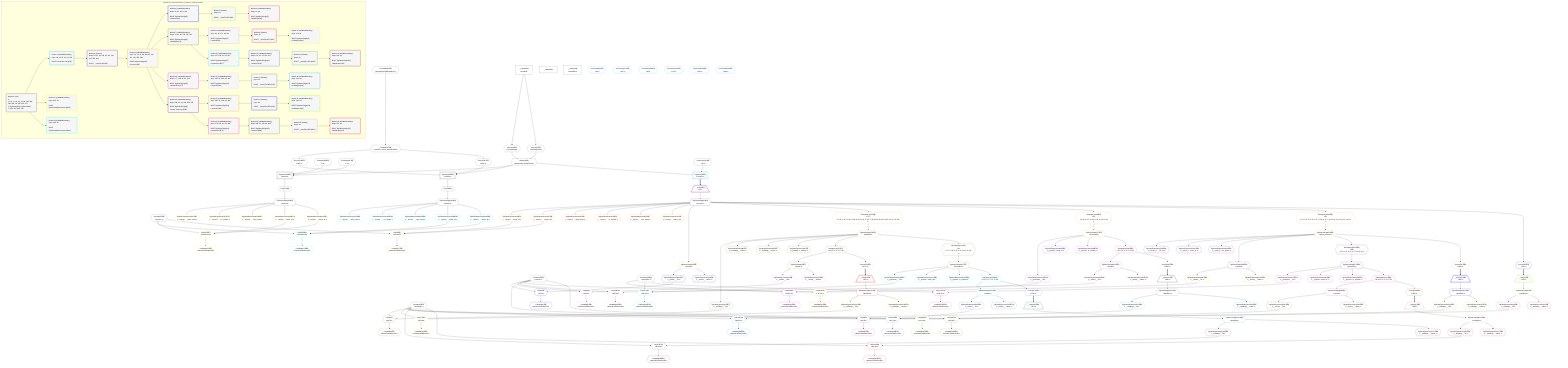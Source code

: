 %%{init: {'themeVariables': { 'fontSize': '12px'}}}%%
graph TD
    classDef path fill:#eee,stroke:#000,color:#000
    classDef plan fill:#fff,stroke-width:1px,color:#000
    classDef itemplan fill:#fff,stroke-width:2px,color:#000
    classDef unbatchedplan fill:#dff,stroke-width:1px,color:#000
    classDef sideeffectplan fill:#fcc,stroke-width:2px,color:#000
    classDef bucket fill:#f6f6f6,color:#000,stroke-width:2px,text-align:left


    %% plan dependencies
    PgSelect320[["PgSelect[320∈0]<br />ᐸhousesᐳ"]]:::plan
    Object18{{"Object[18∈0]<br />ᐸ{pgSettings,withPgClient}ᐳ"}}:::plan
    Constant380{{"Constant[380∈0]<br />ᐸ2ᐳ"}}:::plan
    Constant381{{"Constant[381∈0]<br />ᐸ3ᐳ"}}:::plan
    Object18 & Constant380 & Constant381 --> PgSelect320
    PgSelect338[["PgSelect[338∈0]<br />ᐸhousesᐳ"]]:::plan
    Access336{{"Access[336∈0]<br />ᐸ335.1ᐳ"}}:::plan
    Access337{{"Access[337∈0]<br />ᐸ335.2ᐳ"}}:::plan
    Object18 & Access336 & Access337 --> PgSelect338
    Access16{{"Access[16∈0]<br />ᐸ3.pgSettingsᐳ"}}:::plan
    Access17{{"Access[17∈0]<br />ᐸ3.withPgClientᐳ"}}:::plan
    Access16 & Access17 --> Object18
    __Value3["__Value[3∈0]<br />ᐸcontextᐳ"]:::plan
    __Value3 --> Access16
    __Value3 --> Access17
    First324{{"First[324∈0]"}}:::plan
    PgSelect320 --> First324
    PgSelectSingle325{{"PgSelectSingle[325∈0]<br />ᐸhousesᐳ"}}:::plan
    First324 --> PgSelectSingle325
    Lambda335{{"Lambda[335∈0]<br />ᐸspecifier_House_base64JSONᐳ"}}:::plan
    Constant382{{"Constant[382∈0]<br />ᐸ'WyJob3VzZXMiLDIsM10='ᐳ"}}:::plan
    Constant382 --> Lambda335
    Lambda335 --> Access336
    Lambda335 --> Access337
    First342{{"First[342∈0]"}}:::plan
    PgSelect338 --> First342
    PgSelectSingle343{{"PgSelectSingle[343∈0]<br />ᐸhousesᐳ"}}:::plan
    First342 --> PgSelectSingle343
    __Value0["__Value[0∈0]"]:::plan
    __Value5["__Value[5∈0]<br />ᐸrootValueᐳ"]:::plan
    Connection19{{"Connection[19∈0]<br />ᐸ15ᐳ"}}:::plan
    Constant23{{"Constant[23∈0]<br />ᐸ'houses'ᐳ"}}:::plan
    Constant41{{"Constant[41∈0]<br />ᐸ'streets'ᐳ"}}:::plan
    Constant64{{"Constant[64∈0]<br />ᐸ'buildings'ᐳ"}}:::plan
    Constant128{{"Constant[128∈0]<br />ᐸ'properties'ᐳ"}}:::plan
    List350{{"List[350∈28]<br />ᐸ23,348,349ᐳ"}}:::plan
    PgClassExpression348{{"PgClassExpression[348∈28]<br />ᐸ__houses__.”street_id”ᐳ"}}:::plan
    PgClassExpression349{{"PgClassExpression[349∈28]<br />ᐸ__houses__...operty_id”ᐳ"}}:::plan
    Constant23 & PgClassExpression348 & PgClassExpression349 --> List350
    PgClassExpression344{{"PgClassExpression[344∈28]<br />ᐸ__houses__...ding_name”ᐳ"}}:::plan
    PgSelectSingle343 --> PgClassExpression344
    PgClassExpression345{{"PgClassExpression[345∈28]<br />ᐸ__houses__...or_number”ᐳ"}}:::plan
    PgSelectSingle343 --> PgClassExpression345
    PgClassExpression346{{"PgClassExpression[346∈28]<br />ᐸ__houses__...reet_name”ᐳ"}}:::plan
    PgSelectSingle343 --> PgClassExpression346
    PgSelectSingle343 --> PgClassExpression348
    PgSelectSingle343 --> PgClassExpression349
    Lambda351{{"Lambda[351∈28]<br />ᐸbase64JSONEncodeᐳ"}}:::plan
    List350 --> Lambda351
    List332{{"List[332∈27]<br />ᐸ23,330,331ᐳ"}}:::plan
    PgClassExpression330{{"PgClassExpression[330∈27]<br />ᐸ__houses__.”street_id”ᐳ"}}:::plan
    PgClassExpression331{{"PgClassExpression[331∈27]<br />ᐸ__houses__...operty_id”ᐳ"}}:::plan
    Constant23 & PgClassExpression330 & PgClassExpression331 --> List332
    PgClassExpression326{{"PgClassExpression[326∈27]<br />ᐸ__houses__...ding_name”ᐳ"}}:::plan
    PgSelectSingle325 --> PgClassExpression326
    PgClassExpression327{{"PgClassExpression[327∈27]<br />ᐸ__houses__...or_number”ᐳ"}}:::plan
    PgSelectSingle325 --> PgClassExpression327
    PgClassExpression328{{"PgClassExpression[328∈27]<br />ᐸ__houses__...reet_name”ᐳ"}}:::plan
    PgSelectSingle325 --> PgClassExpression328
    PgSelectSingle325 --> PgClassExpression330
    PgSelectSingle325 --> PgClassExpression331
    Lambda333{{"Lambda[333∈27]<br />ᐸbase64JSONEncodeᐳ"}}:::plan
    List332 --> Lambda333
    PgSelect20[["PgSelect[20∈1]<br />ᐸhousesᐳ"]]:::plan
    Object18 & Connection19 --> PgSelect20
    Connection60{{"Connection[60∈1]<br />ᐸ56ᐳ"}}:::plan
    Connection111{{"Connection[111∈1]<br />ᐸ107ᐳ"}}:::plan
    Connection161{{"Connection[161∈1]<br />ᐸ157ᐳ"}}:::plan
    Connection211{{"Connection[211∈1]<br />ᐸ207ᐳ"}}:::plan
    Connection258{{"Connection[258∈1]<br />ᐸ254ᐳ"}}:::plan
    Connection308{{"Connection[308∈1]<br />ᐸ304ᐳ"}}:::plan
    __Item21[/"__Item[21∈2]<br />ᐸ20ᐳ"\]:::itemplan
    PgSelect20 ==> __Item21
    PgSelectSingle22{{"PgSelectSingle[22∈2]<br />ᐸhousesᐳ"}}:::plan
    __Item21 --> PgSelectSingle22
    List26{{"List[26∈3]<br />ᐸ23,24,25ᐳ"}}:::plan
    PgClassExpression24{{"PgClassExpression[24∈3]<br />ᐸ__houses__.”street_id”ᐳ"}}:::plan
    PgClassExpression25{{"PgClassExpression[25∈3]<br />ᐸ__houses__...operty_id”ᐳ"}}:::plan
    Constant23 & PgClassExpression24 & PgClassExpression25 --> List26
    PgSelectSingle22 --> PgClassExpression24
    PgSelectSingle22 --> PgClassExpression25
    Lambda27{{"Lambda[27∈3]<br />ᐸbase64JSONEncodeᐳ"}}:::plan
    List26 --> Lambda27
    PgClassExpression28{{"PgClassExpression[28∈3]<br />ᐸ__houses__...ding_name”ᐳ"}}:::plan
    PgSelectSingle22 --> PgClassExpression28
    PgClassExpression29{{"PgClassExpression[29∈3]<br />ᐸ__houses__...or_number”ᐳ"}}:::plan
    PgSelectSingle22 --> PgClassExpression29
    PgClassExpression30{{"PgClassExpression[30∈3]<br />ᐸ__houses__...reet_name”ᐳ"}}:::plan
    PgSelectSingle22 --> PgClassExpression30
    PgClassExpression32{{"PgClassExpression[32∈3]<br />ᐸ__houses__...ilding_id”ᐳ"}}:::plan
    PgSelectSingle22 --> PgClassExpression32
    PgSelectSingle40{{"PgSelectSingle[40∈3]<br />ᐸstreetsᐳ"}}:::plan
    PgSelectSingle22 --> PgSelectSingle40
    RemapKeys378{{"RemapKeys[378∈3]<br />ᐸ22:{”0”:26,”1”:27,”2”:28,”3”:29,”4”:30,”5”:31,”6”:32,”7”:33,”8”:34,”9”:35,”10”:36,”11”:37,”12”:38}ᐳ"}}:::plan
    PgSelectSingle22 --> RemapKeys378
    PgSelectSingle76{{"PgSelectSingle[76∈3]<br />ᐸbuildingsᐳ"}}:::plan
    RemapKeys378 --> PgSelectSingle76
    RemapKeys368{{"RemapKeys[368∈3]<br />ᐸ22:{”0”:16,”1”:17,”2”:18,”3”:19,”4”:20,”5”:21}ᐳ"}}:::plan
    PgSelectSingle22 --> RemapKeys368
    PgSelectSingle177{{"PgSelectSingle[177∈3]<br />ᐸpropertiesᐳ"}}:::plan
    RemapKeys368 --> PgSelectSingle177
    RemapKeys363{{"RemapKeys[363∈3]<br />ᐸ22:{”0”:3,”1”:4,”2”:5,”3”:6,”4”:7,”5”:8,”6”:9,”7”:10,”8”:11,”9”:12,”10”:13,”11”:14}ᐳ"}}:::plan
    PgSelectSingle22 --> RemapKeys363
    PgSelectSingle228{{"PgSelectSingle[228∈3]<br />ᐸstreet_propertyᐳ"}}:::plan
    RemapKeys363 --> PgSelectSingle228
    PgClassExpression229{{"PgClassExpression[229∈19]<br />ᐸ__street_p..._.”str_id”ᐳ"}}:::plan
    PgSelectSingle228 --> PgClassExpression229
    PgClassExpression230{{"PgClassExpression[230∈19]<br />ᐸ__street_p....”prop_id”ᐳ"}}:::plan
    PgSelectSingle228 --> PgClassExpression230
    PgClassExpression231{{"PgClassExpression[231∈19]<br />ᐸ__street_p...ent_owner”ᐳ"}}:::plan
    PgSelectSingle228 --> PgClassExpression231
    PgSelectSingle238{{"PgSelectSingle[238∈19]<br />ᐸstreetsᐳ"}}:::plan
    PgSelectSingle228 --> PgSelectSingle238
    RemapKeys361{{"RemapKeys[361∈19]<br />ᐸ228:{”0”:4,”1”:5,”2”:6,”3”:7,”4”:8,”5”:9}ᐳ"}}:::plan
    PgSelectSingle228 --> RemapKeys361
    PgSelectSingle274{{"PgSelectSingle[274∈19]<br />ᐸpropertiesᐳ"}}:::plan
    RemapKeys361 --> PgSelectSingle274
    List180{{"List[180∈15]<br />ᐸ128,179ᐳ"}}:::plan
    PgClassExpression179{{"PgClassExpression[179∈15]<br />ᐸ__properties__.”id”ᐳ"}}:::plan
    Constant128 & PgClassExpression179 --> List180
    PgSelectSingle177 --> PgClassExpression179
    Lambda181{{"Lambda[181∈15]<br />ᐸbase64JSONEncodeᐳ"}}:::plan
    List180 --> Lambda181
    PgClassExpression183{{"PgClassExpression[183∈15]<br />ᐸ__properti...street_id”ᐳ"}}:::plan
    PgSelectSingle177 --> PgClassExpression183
    PgClassExpression184{{"PgClassExpression[184∈15]<br />ᐸ__properti...or_number”ᐳ"}}:::plan
    PgSelectSingle177 --> PgClassExpression184
    RemapKeys366{{"RemapKeys[366∈15]<br />ᐸ177:{”0”:1,”1”:2,”2”:3}ᐳ"}}:::plan
    PgSelectSingle177 --> RemapKeys366
    PgSelectSingle191{{"PgSelectSingle[191∈15]<br />ᐸstreetsᐳ"}}:::plan
    RemapKeys366 --> PgSelectSingle191
    List79{{"List[79∈7]<br />ᐸ64,78ᐳ"}}:::plan
    PgClassExpression78{{"PgClassExpression[78∈7]<br />ᐸ__buildings__.”id”ᐳ"}}:::plan
    Constant64 & PgClassExpression78 --> List79
    PgSelectSingle76 --> PgClassExpression78
    Lambda80{{"Lambda[80∈7]<br />ᐸbase64JSONEncodeᐳ"}}:::plan
    List79 --> Lambda80
    PgClassExpression82{{"PgClassExpression[82∈7]<br />ᐸ__buildings__.”name”ᐳ"}}:::plan
    PgSelectSingle76 --> PgClassExpression82
    PgClassExpression83{{"PgClassExpression[83∈7]<br />ᐸ__buildings__.”floors”ᐳ"}}:::plan
    PgSelectSingle76 --> PgClassExpression83
    PgClassExpression84{{"PgClassExpression[84∈7]<br />ᐸ__building...s_primary”ᐳ"}}:::plan
    PgSelectSingle76 --> PgClassExpression84
    RemapKeys371{{"RemapKeys[371∈7]<br />ᐸ76:{”0”:1,”1”:2,”2”:3}ᐳ"}}:::plan
    PgSelectSingle76 --> RemapKeys371
    PgSelectSingle91{{"PgSelectSingle[91∈7]<br />ᐸstreetsᐳ"}}:::plan
    RemapKeys371 --> PgSelectSingle91
    RemapKeys376{{"RemapKeys[376∈7]<br />ᐸ76:{”0”:7,”1”:8,”2”:9,”3”:10,”4”:11,”5”:12}ᐳ"}}:::plan
    PgSelectSingle76 --> RemapKeys376
    PgSelectSingle127{{"PgSelectSingle[127∈7]<br />ᐸpropertiesᐳ"}}:::plan
    RemapKeys376 --> PgSelectSingle127
    List43{{"List[43∈4]<br />ᐸ41,42ᐳ"}}:::plan
    PgClassExpression42{{"PgClassExpression[42∈4]<br />ᐸ__streets__.”id”ᐳ"}}:::plan
    Constant41 & PgClassExpression42 --> List43
    PgSelectSingle40 --> PgClassExpression42
    Lambda44{{"Lambda[44∈4]<br />ᐸbase64JSONEncodeᐳ"}}:::plan
    List43 --> Lambda44
    PgClassExpression46{{"PgClassExpression[46∈4]<br />ᐸ__streets__.”name”ᐳ"}}:::plan
    PgSelectSingle40 --> PgClassExpression46
    Access352{{"Access[352∈4]<br />ᐸ22.1ᐳ"}}:::plan
    PgSelectSingle22 --> Access352
    List130{{"List[130∈11]<br />ᐸ128,129ᐳ"}}:::plan
    PgClassExpression129{{"PgClassExpression[129∈11]<br />ᐸ__properties__.”id”ᐳ"}}:::plan
    Constant128 & PgClassExpression129 --> List130
    List277{{"List[277∈23]<br />ᐸ128,276ᐳ"}}:::plan
    PgClassExpression276{{"PgClassExpression[276∈23]<br />ᐸ__properties__.”id”ᐳ"}}:::plan
    Constant128 & PgClassExpression276 --> List277
    PgSelectSingle127 --> PgClassExpression129
    Lambda131{{"Lambda[131∈11]<br />ᐸbase64JSONEncodeᐳ"}}:::plan
    List130 --> Lambda131
    PgClassExpression133{{"PgClassExpression[133∈11]<br />ᐸ__properti...street_id”ᐳ"}}:::plan
    PgSelectSingle127 --> PgClassExpression133
    PgClassExpression134{{"PgClassExpression[134∈11]<br />ᐸ__properti...or_number”ᐳ"}}:::plan
    PgSelectSingle127 --> PgClassExpression134
    RemapKeys374{{"RemapKeys[374∈11]<br />ᐸ127:{”0”:1,”1”:2,”2”:3}ᐳ"}}:::plan
    PgSelectSingle127 --> RemapKeys374
    PgSelectSingle141{{"PgSelectSingle[141∈11]<br />ᐸstreetsᐳ"}}:::plan
    RemapKeys374 --> PgSelectSingle141
    PgSelectSingle274 --> PgClassExpression276
    Lambda278{{"Lambda[278∈23]<br />ᐸbase64JSONEncodeᐳ"}}:::plan
    List277 --> Lambda278
    PgClassExpression280{{"PgClassExpression[280∈23]<br />ᐸ__properti...street_id”ᐳ"}}:::plan
    PgSelectSingle274 --> PgClassExpression280
    PgClassExpression281{{"PgClassExpression[281∈23]<br />ᐸ__properti...or_number”ᐳ"}}:::plan
    PgSelectSingle274 --> PgClassExpression281
    RemapKeys359{{"RemapKeys[359∈23]<br />ᐸ274:{”0”:1,”1”:2,”2”:3}ᐳ"}}:::plan
    PgSelectSingle274 --> RemapKeys359
    PgSelectSingle288{{"PgSelectSingle[288∈23]<br />ᐸstreetsᐳ"}}:::plan
    RemapKeys359 --> PgSelectSingle288
    List94{{"List[94∈8]<br />ᐸ41,93ᐳ"}}:::plan
    PgClassExpression93{{"PgClassExpression[93∈8]<br />ᐸ__streets__.”id”ᐳ"}}:::plan
    Constant41 & PgClassExpression93 --> List94
    List194{{"List[194∈16]<br />ᐸ41,193ᐳ"}}:::plan
    PgClassExpression193{{"PgClassExpression[193∈16]<br />ᐸ__streets__.”id”ᐳ"}}:::plan
    Constant41 & PgClassExpression193 --> List194
    List241{{"List[241∈20]<br />ᐸ41,240ᐳ"}}:::plan
    PgClassExpression240{{"PgClassExpression[240∈20]<br />ᐸ__streets__.”id”ᐳ"}}:::plan
    Constant41 & PgClassExpression240 --> List241
    __Item62[/"__Item[62∈5]<br />ᐸ352ᐳ"\]:::itemplan
    Access352 ==> __Item62
    PgSelectSingle63{{"PgSelectSingle[63∈5]<br />ᐸbuildingsᐳ"}}:::plan
    __Item62 --> PgSelectSingle63
    PgSelectSingle91 --> PgClassExpression93
    Lambda95{{"Lambda[95∈8]<br />ᐸbase64JSONEncodeᐳ"}}:::plan
    List94 --> Lambda95
    PgClassExpression97{{"PgClassExpression[97∈8]<br />ᐸ__streets__.”name”ᐳ"}}:::plan
    PgSelectSingle91 --> PgClassExpression97
    Access370{{"Access[370∈8]<br />ᐸ371.1ᐳ"}}:::plan
    RemapKeys371 --> Access370
    PgSelectSingle191 --> PgClassExpression193
    Lambda195{{"Lambda[195∈16]<br />ᐸbase64JSONEncodeᐳ"}}:::plan
    List194 --> Lambda195
    PgClassExpression197{{"PgClassExpression[197∈16]<br />ᐸ__streets__.”name”ᐳ"}}:::plan
    PgSelectSingle191 --> PgClassExpression197
    Access365{{"Access[365∈16]<br />ᐸ366.1ᐳ"}}:::plan
    RemapKeys366 --> Access365
    PgSelectSingle238 --> PgClassExpression240
    Lambda242{{"Lambda[242∈20]<br />ᐸbase64JSONEncodeᐳ"}}:::plan
    List241 --> Lambda242
    PgClassExpression244{{"PgClassExpression[244∈20]<br />ᐸ__streets__.”name”ᐳ"}}:::plan
    PgSelectSingle238 --> PgClassExpression244
    Access355{{"Access[355∈20]<br />ᐸ228.1ᐳ"}}:::plan
    PgSelectSingle228 --> Access355
    List66{{"List[66∈6]<br />ᐸ64,65ᐳ"}}:::plan
    PgClassExpression65{{"PgClassExpression[65∈6]<br />ᐸ__buildings__.”id”ᐳ"}}:::plan
    Constant64 & PgClassExpression65 --> List66
    List144{{"List[144∈12]<br />ᐸ41,143ᐳ"}}:::plan
    PgClassExpression143{{"PgClassExpression[143∈12]<br />ᐸ__streets__.”id”ᐳ"}}:::plan
    Constant41 & PgClassExpression143 --> List144
    List291{{"List[291∈24]<br />ᐸ41,290ᐳ"}}:::plan
    PgClassExpression290{{"PgClassExpression[290∈24]<br />ᐸ__streets__.”id”ᐳ"}}:::plan
    Constant41 & PgClassExpression290 --> List291
    PgSelectSingle63 --> PgClassExpression65
    Lambda67{{"Lambda[67∈6]<br />ᐸbase64JSONEncodeᐳ"}}:::plan
    List66 --> Lambda67
    PgClassExpression69{{"PgClassExpression[69∈6]<br />ᐸ__buildings__.”name”ᐳ"}}:::plan
    PgSelectSingle63 --> PgClassExpression69
    __Item113[/"__Item[113∈9]<br />ᐸ370ᐳ"\]:::itemplan
    Access370 ==> __Item113
    PgSelectSingle114{{"PgSelectSingle[114∈9]<br />ᐸbuildingsᐳ"}}:::plan
    __Item113 --> PgSelectSingle114
    PgSelectSingle141 --> PgClassExpression143
    Lambda145{{"Lambda[145∈12]<br />ᐸbase64JSONEncodeᐳ"}}:::plan
    List144 --> Lambda145
    PgClassExpression147{{"PgClassExpression[147∈12]<br />ᐸ__streets__.”name”ᐳ"}}:::plan
    PgSelectSingle141 --> PgClassExpression147
    Access373{{"Access[373∈12]<br />ᐸ374.1ᐳ"}}:::plan
    RemapKeys374 --> Access373
    __Item213[/"__Item[213∈17]<br />ᐸ365ᐳ"\]:::itemplan
    Access365 ==> __Item213
    PgSelectSingle214{{"PgSelectSingle[214∈17]<br />ᐸbuildingsᐳ"}}:::plan
    __Item213 --> PgSelectSingle214
    __Item260[/"__Item[260∈21]<br />ᐸ355ᐳ"\]:::itemplan
    Access355 ==> __Item260
    PgSelectSingle261{{"PgSelectSingle[261∈21]<br />ᐸbuildingsᐳ"}}:::plan
    __Item260 --> PgSelectSingle261
    PgSelectSingle288 --> PgClassExpression290
    Lambda292{{"Lambda[292∈24]<br />ᐸbase64JSONEncodeᐳ"}}:::plan
    List291 --> Lambda292
    PgClassExpression294{{"PgClassExpression[294∈24]<br />ᐸ__streets__.”name”ᐳ"}}:::plan
    PgSelectSingle288 --> PgClassExpression294
    Access358{{"Access[358∈24]<br />ᐸ359.1ᐳ"}}:::plan
    RemapKeys359 --> Access358
    List117{{"List[117∈10]<br />ᐸ64,116ᐳ"}}:::plan
    PgClassExpression116{{"PgClassExpression[116∈10]<br />ᐸ__buildings__.”id”ᐳ"}}:::plan
    Constant64 & PgClassExpression116 --> List117
    List217{{"List[217∈18]<br />ᐸ64,216ᐳ"}}:::plan
    PgClassExpression216{{"PgClassExpression[216∈18]<br />ᐸ__buildings__.”id”ᐳ"}}:::plan
    Constant64 & PgClassExpression216 --> List217
    List264{{"List[264∈22]<br />ᐸ64,263ᐳ"}}:::plan
    PgClassExpression263{{"PgClassExpression[263∈22]<br />ᐸ__buildings__.”id”ᐳ"}}:::plan
    Constant64 & PgClassExpression263 --> List264
    PgSelectSingle114 --> PgClassExpression116
    Lambda118{{"Lambda[118∈10]<br />ᐸbase64JSONEncodeᐳ"}}:::plan
    List117 --> Lambda118
    PgClassExpression120{{"PgClassExpression[120∈10]<br />ᐸ__buildings__.”name”ᐳ"}}:::plan
    PgSelectSingle114 --> PgClassExpression120
    __Item163[/"__Item[163∈13]<br />ᐸ373ᐳ"\]:::itemplan
    Access373 ==> __Item163
    PgSelectSingle164{{"PgSelectSingle[164∈13]<br />ᐸbuildingsᐳ"}}:::plan
    __Item163 --> PgSelectSingle164
    PgSelectSingle214 --> PgClassExpression216
    Lambda218{{"Lambda[218∈18]<br />ᐸbase64JSONEncodeᐳ"}}:::plan
    List217 --> Lambda218
    PgClassExpression220{{"PgClassExpression[220∈18]<br />ᐸ__buildings__.”name”ᐳ"}}:::plan
    PgSelectSingle214 --> PgClassExpression220
    PgSelectSingle261 --> PgClassExpression263
    Lambda265{{"Lambda[265∈22]<br />ᐸbase64JSONEncodeᐳ"}}:::plan
    List264 --> Lambda265
    PgClassExpression267{{"PgClassExpression[267∈22]<br />ᐸ__buildings__.”name”ᐳ"}}:::plan
    PgSelectSingle261 --> PgClassExpression267
    __Item310[/"__Item[310∈25]<br />ᐸ358ᐳ"\]:::itemplan
    Access358 ==> __Item310
    PgSelectSingle311{{"PgSelectSingle[311∈25]<br />ᐸbuildingsᐳ"}}:::plan
    __Item310 --> PgSelectSingle311
    List167{{"List[167∈14]<br />ᐸ64,166ᐳ"}}:::plan
    PgClassExpression166{{"PgClassExpression[166∈14]<br />ᐸ__buildings__.”id”ᐳ"}}:::plan
    Constant64 & PgClassExpression166 --> List167
    List314{{"List[314∈26]<br />ᐸ64,313ᐳ"}}:::plan
    PgClassExpression313{{"PgClassExpression[313∈26]<br />ᐸ__buildings__.”id”ᐳ"}}:::plan
    Constant64 & PgClassExpression313 --> List314
    PgSelectSingle164 --> PgClassExpression166
    Lambda168{{"Lambda[168∈14]<br />ᐸbase64JSONEncodeᐳ"}}:::plan
    List167 --> Lambda168
    PgClassExpression170{{"PgClassExpression[170∈14]<br />ᐸ__buildings__.”name”ᐳ"}}:::plan
    PgSelectSingle164 --> PgClassExpression170
    PgSelectSingle311 --> PgClassExpression313
    Lambda315{{"Lambda[315∈26]<br />ᐸbase64JSONEncodeᐳ"}}:::plan
    List314 --> Lambda315
    PgClassExpression317{{"PgClassExpression[317∈26]<br />ᐸ__buildings__.”name”ᐳ"}}:::plan
    PgSelectSingle311 --> PgClassExpression317

    %% define steps

    subgraph "Buckets for queries/v4/smart_comment_relations.houses"
    Bucket0("Bucket 0 (root)<br />1: <br />ᐳ: 16, 17, 19, 23, 41, 64, 128, 380, 381, 382, 18, 335, 336, 337<br />2: PgSelect[320], PgSelect[338]<br />ᐳ: 324, 325, 342, 343"):::bucket
    classDef bucket0 stroke:#696969
    class Bucket0,__Value0,__Value3,__Value5,Access16,Access17,Object18,Connection19,Constant23,Constant41,Constant64,Constant128,PgSelect320,First324,PgSelectSingle325,Lambda335,Access336,Access337,PgSelect338,First342,PgSelectSingle343,Constant380,Constant381,Constant382 bucket0
    Bucket1("Bucket 1 (nullableBoundary)<br />Deps: 18, 19, 23, 41, 64, 128<br /><br />ROOT Connectionᐸ15ᐳ[19]"):::bucket
    classDef bucket1 stroke:#00bfff
    class Bucket1,PgSelect20,Connection60,Connection111,Connection161,Connection211,Connection258,Connection308 bucket1
    Bucket2("Bucket 2 (listItem)<br />Deps: 23, 41, 64, 128, 60, 111, 161, 211, 258, 308<br /><br />ROOT __Item{2}ᐸ20ᐳ[21]"):::bucket
    classDef bucket2 stroke:#7f007f
    class Bucket2,__Item21,PgSelectSingle22 bucket2
    Bucket3("Bucket 3 (nullableBoundary)<br />Deps: 22, 23, 41, 64, 128, 60, 111, 161, 211, 258, 308<br /><br />ROOT PgSelectSingle{2}ᐸhousesᐳ[22]"):::bucket
    classDef bucket3 stroke:#ffa500
    class Bucket3,PgClassExpression24,PgClassExpression25,List26,Lambda27,PgClassExpression28,PgClassExpression29,PgClassExpression30,PgClassExpression32,PgSelectSingle40,PgSelectSingle76,PgSelectSingle177,PgSelectSingle228,RemapKeys363,RemapKeys368,RemapKeys378 bucket3
    Bucket4("Bucket 4 (nullableBoundary)<br />Deps: 40, 41, 22, 64, 60<br /><br />ROOT PgSelectSingle{3}ᐸstreetsᐳ[40]"):::bucket
    classDef bucket4 stroke:#0000ff
    class Bucket4,PgClassExpression42,List43,Lambda44,PgClassExpression46,Access352 bucket4
    Bucket5("Bucket 5 (listItem)<br />Deps: 64<br /><br />ROOT __Item{5}ᐸ352ᐳ[62]"):::bucket
    classDef bucket5 stroke:#7fff00
    class Bucket5,__Item62,PgSelectSingle63 bucket5
    Bucket6("Bucket 6 (nullableBoundary)<br />Deps: 63, 64<br /><br />ROOT PgSelectSingle{5}ᐸbuildingsᐳ[63]"):::bucket
    classDef bucket6 stroke:#ff1493
    class Bucket6,PgClassExpression65,List66,Lambda67,PgClassExpression69 bucket6
    Bucket7("Bucket 7 (nullableBoundary)<br />Deps: 76, 64, 41, 128, 111, 161<br /><br />ROOT PgSelectSingle{3}ᐸbuildingsᐳ[76]"):::bucket
    classDef bucket7 stroke:#808000
    class Bucket7,PgClassExpression78,List79,Lambda80,PgClassExpression82,PgClassExpression83,PgClassExpression84,PgSelectSingle91,PgSelectSingle127,RemapKeys371,RemapKeys376 bucket7
    Bucket8("Bucket 8 (nullableBoundary)<br />Deps: 91, 41, 371, 64, 111<br /><br />ROOT PgSelectSingle{7}ᐸstreetsᐳ[91]"):::bucket
    classDef bucket8 stroke:#dda0dd
    class Bucket8,PgClassExpression93,List94,Lambda95,PgClassExpression97,Access370 bucket8
    Bucket9("Bucket 9 (listItem)<br />Deps: 64<br /><br />ROOT __Item{9}ᐸ370ᐳ[113]"):::bucket
    classDef bucket9 stroke:#ff0000
    class Bucket9,__Item113,PgSelectSingle114 bucket9
    Bucket10("Bucket 10 (nullableBoundary)<br />Deps: 114, 64<br /><br />ROOT PgSelectSingle{9}ᐸbuildingsᐳ[114]"):::bucket
    classDef bucket10 stroke:#ffff00
    class Bucket10,PgClassExpression116,List117,Lambda118,PgClassExpression120 bucket10
    Bucket11("Bucket 11 (nullableBoundary)<br />Deps: 127, 128, 41, 64, 161<br /><br />ROOT PgSelectSingle{7}ᐸpropertiesᐳ[127]"):::bucket
    classDef bucket11 stroke:#00ffff
    class Bucket11,PgClassExpression129,List130,Lambda131,PgClassExpression133,PgClassExpression134,PgSelectSingle141,RemapKeys374 bucket11
    Bucket12("Bucket 12 (nullableBoundary)<br />Deps: 141, 41, 374, 64, 161<br /><br />ROOT PgSelectSingle{11}ᐸstreetsᐳ[141]"):::bucket
    classDef bucket12 stroke:#4169e1
    class Bucket12,PgClassExpression143,List144,Lambda145,PgClassExpression147,Access373 bucket12
    Bucket13("Bucket 13 (listItem)<br />Deps: 64<br /><br />ROOT __Item{13}ᐸ373ᐳ[163]"):::bucket
    classDef bucket13 stroke:#3cb371
    class Bucket13,__Item163,PgSelectSingle164 bucket13
    Bucket14("Bucket 14 (nullableBoundary)<br />Deps: 164, 64<br /><br />ROOT PgSelectSingle{13}ᐸbuildingsᐳ[164]"):::bucket
    classDef bucket14 stroke:#a52a2a
    class Bucket14,PgClassExpression166,List167,Lambda168,PgClassExpression170 bucket14
    Bucket15("Bucket 15 (nullableBoundary)<br />Deps: 177, 128, 41, 64, 211<br /><br />ROOT PgSelectSingle{3}ᐸpropertiesᐳ[177]"):::bucket
    classDef bucket15 stroke:#ff00ff
    class Bucket15,PgClassExpression179,List180,Lambda181,PgClassExpression183,PgClassExpression184,PgSelectSingle191,RemapKeys366 bucket15
    Bucket16("Bucket 16 (nullableBoundary)<br />Deps: 191, 41, 366, 64, 211<br /><br />ROOT PgSelectSingle{15}ᐸstreetsᐳ[191]"):::bucket
    classDef bucket16 stroke:#f5deb3
    class Bucket16,PgClassExpression193,List194,Lambda195,PgClassExpression197,Access365 bucket16
    Bucket17("Bucket 17 (listItem)<br />Deps: 64<br /><br />ROOT __Item{17}ᐸ365ᐳ[213]"):::bucket
    classDef bucket17 stroke:#696969
    class Bucket17,__Item213,PgSelectSingle214 bucket17
    Bucket18("Bucket 18 (nullableBoundary)<br />Deps: 214, 64<br /><br />ROOT PgSelectSingle{17}ᐸbuildingsᐳ[214]"):::bucket
    classDef bucket18 stroke:#00bfff
    class Bucket18,PgClassExpression216,List217,Lambda218,PgClassExpression220 bucket18
    Bucket19("Bucket 19 (nullableBoundary)<br />Deps: 228, 41, 64, 128, 258, 308<br /><br />ROOT PgSelectSingle{3}ᐸstreet_propertyᐳ[228]"):::bucket
    classDef bucket19 stroke:#7f007f
    class Bucket19,PgClassExpression229,PgClassExpression230,PgClassExpression231,PgSelectSingle238,PgSelectSingle274,RemapKeys361 bucket19
    Bucket20("Bucket 20 (nullableBoundary)<br />Deps: 238, 41, 228, 64, 258<br /><br />ROOT PgSelectSingle{19}ᐸstreetsᐳ[238]"):::bucket
    classDef bucket20 stroke:#ffa500
    class Bucket20,PgClassExpression240,List241,Lambda242,PgClassExpression244,Access355 bucket20
    Bucket21("Bucket 21 (listItem)<br />Deps: 64<br /><br />ROOT __Item{21}ᐸ355ᐳ[260]"):::bucket
    classDef bucket21 stroke:#0000ff
    class Bucket21,__Item260,PgSelectSingle261 bucket21
    Bucket22("Bucket 22 (nullableBoundary)<br />Deps: 261, 64<br /><br />ROOT PgSelectSingle{21}ᐸbuildingsᐳ[261]"):::bucket
    classDef bucket22 stroke:#7fff00
    class Bucket22,PgClassExpression263,List264,Lambda265,PgClassExpression267 bucket22
    Bucket23("Bucket 23 (nullableBoundary)<br />Deps: 274, 128, 41, 64, 308<br /><br />ROOT PgSelectSingle{19}ᐸpropertiesᐳ[274]"):::bucket
    classDef bucket23 stroke:#ff1493
    class Bucket23,PgClassExpression276,List277,Lambda278,PgClassExpression280,PgClassExpression281,PgSelectSingle288,RemapKeys359 bucket23
    Bucket24("Bucket 24 (nullableBoundary)<br />Deps: 288, 41, 359, 64, 308<br /><br />ROOT PgSelectSingle{23}ᐸstreetsᐳ[288]"):::bucket
    classDef bucket24 stroke:#808000
    class Bucket24,PgClassExpression290,List291,Lambda292,PgClassExpression294,Access358 bucket24
    Bucket25("Bucket 25 (listItem)<br />Deps: 64<br /><br />ROOT __Item{25}ᐸ358ᐳ[310]"):::bucket
    classDef bucket25 stroke:#dda0dd
    class Bucket25,__Item310,PgSelectSingle311 bucket25
    Bucket26("Bucket 26 (nullableBoundary)<br />Deps: 311, 64<br /><br />ROOT PgSelectSingle{25}ᐸbuildingsᐳ[311]"):::bucket
    classDef bucket26 stroke:#ff0000
    class Bucket26,PgClassExpression313,List314,Lambda315,PgClassExpression317 bucket26
    Bucket27("Bucket 27 (nullableBoundary)<br />Deps: 325, 23<br /><br />ROOT PgSelectSingleᐸhousesᐳ[325]"):::bucket
    classDef bucket27 stroke:#ffff00
    class Bucket27,PgClassExpression326,PgClassExpression327,PgClassExpression328,PgClassExpression330,PgClassExpression331,List332,Lambda333 bucket27
    Bucket28("Bucket 28 (nullableBoundary)<br />Deps: 343, 23<br /><br />ROOT PgSelectSingleᐸhousesᐳ[343]"):::bucket
    classDef bucket28 stroke:#00ffff
    class Bucket28,PgClassExpression344,PgClassExpression345,PgClassExpression346,PgClassExpression348,PgClassExpression349,List350,Lambda351 bucket28
    Bucket0 --> Bucket1 & Bucket27 & Bucket28
    Bucket1 --> Bucket2
    Bucket2 --> Bucket3
    Bucket3 --> Bucket4 & Bucket7 & Bucket15 & Bucket19
    Bucket4 --> Bucket5
    Bucket5 --> Bucket6
    Bucket7 --> Bucket8 & Bucket11
    Bucket8 --> Bucket9
    Bucket9 --> Bucket10
    Bucket11 --> Bucket12
    Bucket12 --> Bucket13
    Bucket13 --> Bucket14
    Bucket15 --> Bucket16
    Bucket16 --> Bucket17
    Bucket17 --> Bucket18
    Bucket19 --> Bucket20 & Bucket23
    Bucket20 --> Bucket21
    Bucket21 --> Bucket22
    Bucket23 --> Bucket24
    Bucket24 --> Bucket25
    Bucket25 --> Bucket26
    end
